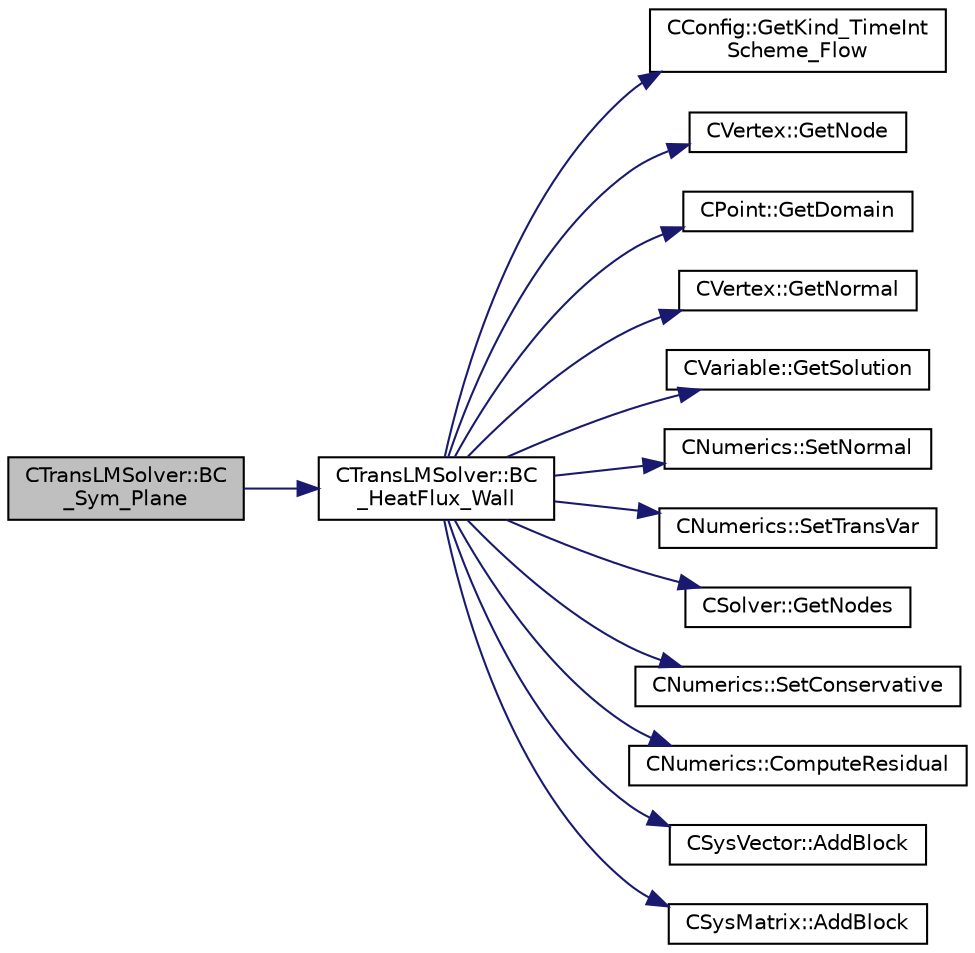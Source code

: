 digraph "CTransLMSolver::BC_Sym_Plane"
{
  edge [fontname="Helvetica",fontsize="10",labelfontname="Helvetica",labelfontsize="10"];
  node [fontname="Helvetica",fontsize="10",shape=record];
  rankdir="LR";
  Node67 [label="CTransLMSolver::BC\l_Sym_Plane",height=0.2,width=0.4,color="black", fillcolor="grey75", style="filled", fontcolor="black"];
  Node67 -> Node68 [color="midnightblue",fontsize="10",style="solid",fontname="Helvetica"];
  Node68 [label="CTransLMSolver::BC\l_HeatFlux_Wall",height=0.2,width=0.4,color="black", fillcolor="white", style="filled",URL="$class_c_trans_l_m_solver.html#a0e999dfffce48c1513effbbe7cf348be",tooltip="Impose the Navier-Stokes wall boundary condition. "];
  Node68 -> Node69 [color="midnightblue",fontsize="10",style="solid",fontname="Helvetica"];
  Node69 [label="CConfig::GetKind_TimeInt\lScheme_Flow",height=0.2,width=0.4,color="black", fillcolor="white", style="filled",URL="$class_c_config.html#a20e5fd7b43cfd2bf2bcf5137f12bc635",tooltip="Get the kind of integration scheme (explicit or implicit) for the flow equations. ..."];
  Node68 -> Node70 [color="midnightblue",fontsize="10",style="solid",fontname="Helvetica"];
  Node70 [label="CVertex::GetNode",height=0.2,width=0.4,color="black", fillcolor="white", style="filled",URL="$class_c_vertex.html#a95c513bf927464157ed96b6c79779a1f",tooltip="Get the node of the vertex. "];
  Node68 -> Node71 [color="midnightblue",fontsize="10",style="solid",fontname="Helvetica"];
  Node71 [label="CPoint::GetDomain",height=0.2,width=0.4,color="black", fillcolor="white", style="filled",URL="$class_c_point.html#a1d7e22a60d4cfef356af1cba2bab3e55",tooltip="For parallel computation, its indicates if a point must be computed or not. "];
  Node68 -> Node72 [color="midnightblue",fontsize="10",style="solid",fontname="Helvetica"];
  Node72 [label="CVertex::GetNormal",height=0.2,width=0.4,color="black", fillcolor="white", style="filled",URL="$class_c_vertex.html#a0d289163c6f3384822fcb9ae86fc1c39",tooltip="Copy the the normal vector of a face. "];
  Node68 -> Node73 [color="midnightblue",fontsize="10",style="solid",fontname="Helvetica"];
  Node73 [label="CVariable::GetSolution",height=0.2,width=0.4,color="black", fillcolor="white", style="filled",URL="$class_c_variable.html#a261483e39c23c1de7cb9aea7e917c121",tooltip="Get the solution. "];
  Node68 -> Node74 [color="midnightblue",fontsize="10",style="solid",fontname="Helvetica"];
  Node74 [label="CNumerics::SetNormal",height=0.2,width=0.4,color="black", fillcolor="white", style="filled",URL="$class_c_numerics.html#a41903d97957f351cd9ee63ca404985b1",tooltip="Set the value of the normal vector to the face between two points. "];
  Node68 -> Node75 [color="midnightblue",fontsize="10",style="solid",fontname="Helvetica"];
  Node75 [label="CNumerics::SetTransVar",height=0.2,width=0.4,color="black", fillcolor="white", style="filled",URL="$class_c_numerics.html#aa7f127e3c401dc4dba39f043ddbd9dda",tooltip="Set the value of the turbulent variable. "];
  Node68 -> Node76 [color="midnightblue",fontsize="10",style="solid",fontname="Helvetica"];
  Node76 [label="CSolver::GetNodes",height=0.2,width=0.4,color="black", fillcolor="white", style="filled",URL="$class_c_solver.html#af3198e52a2ea377bb765647b5e697197",tooltip="Allow outside access to the nodes of the solver, containing conservatives, primitives, etc. "];
  Node68 -> Node77 [color="midnightblue",fontsize="10",style="solid",fontname="Helvetica"];
  Node77 [label="CNumerics::SetConservative",height=0.2,width=0.4,color="black", fillcolor="white", style="filled",URL="$class_c_numerics.html#a604ce85ec9e2d43769acacc7d03ae0f7",tooltip="Set the value of the conservative variables. "];
  Node68 -> Node78 [color="midnightblue",fontsize="10",style="solid",fontname="Helvetica"];
  Node78 [label="CNumerics::ComputeResidual",height=0.2,width=0.4,color="black", fillcolor="white", style="filled",URL="$class_c_numerics.html#abe734316e0047f463f059fd77a281958",tooltip="Compute the numerical residual. "];
  Node68 -> Node79 [color="midnightblue",fontsize="10",style="solid",fontname="Helvetica"];
  Node79 [label="CSysVector::AddBlock",height=0.2,width=0.4,color="black", fillcolor="white", style="filled",URL="$class_c_sys_vector.html#acd4c36df2ea0b7ad473944cff9bf5d72",tooltip="Add val_residual to the residual. "];
  Node68 -> Node80 [color="midnightblue",fontsize="10",style="solid",fontname="Helvetica"];
  Node80 [label="CSysMatrix::AddBlock",height=0.2,width=0.4,color="black", fillcolor="white", style="filled",URL="$class_c_sys_matrix.html#a85def3109e5aa5307268ca830a8f6522",tooltip="Adds the specified block to the sparse matrix. "];
}
